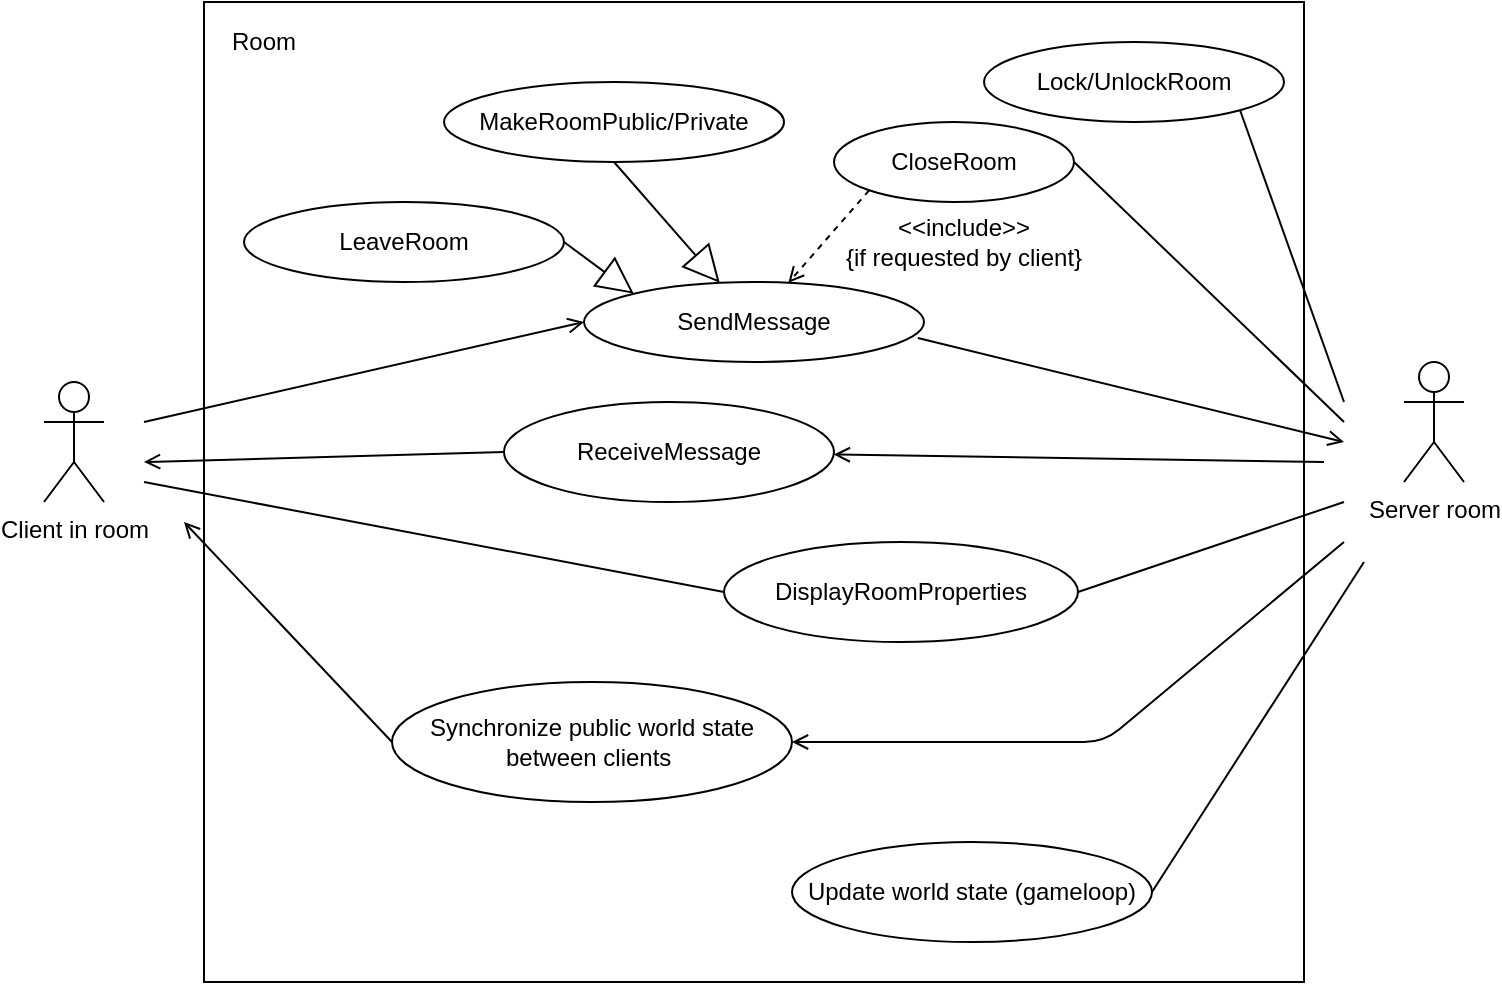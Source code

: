 <mxfile version="12.9.9" type="device"><diagram id="xsp1GrZ0aqRh_wj1siKd" name="Page-1"><mxGraphModel dx="852" dy="495" grid="1" gridSize="10" guides="1" tooltips="1" connect="1" arrows="1" fold="1" page="1" pageScale="1" pageWidth="827" pageHeight="1169" math="0" shadow="0"><root><mxCell id="0"/><mxCell id="1" parent="0"/><mxCell id="4SDq0fsbx-xUGi3U4Kvx-1" value="" style="rounded=0;whiteSpace=wrap;html=1;fillColor=none;" parent="1" vertex="1"><mxGeometry x="120" y="70" width="550" height="490" as="geometry"/></mxCell><mxCell id="4SDq0fsbx-xUGi3U4Kvx-2" value="Client in room" style="shape=umlActor;verticalLabelPosition=bottom;labelBackgroundColor=#ffffff;verticalAlign=top;html=1;outlineConnect=0;fillColor=none;" parent="1" vertex="1"><mxGeometry x="40" y="260" width="30" height="60" as="geometry"/></mxCell><mxCell id="4SDq0fsbx-xUGi3U4Kvx-5" value="Server room" style="shape=umlActor;verticalLabelPosition=bottom;labelBackgroundColor=#ffffff;verticalAlign=top;html=1;outlineConnect=0;fillColor=none;" parent="1" vertex="1"><mxGeometry x="720" y="250" width="30" height="60" as="geometry"/></mxCell><mxCell id="4SDq0fsbx-xUGi3U4Kvx-6" value="Room" style="text;html=1;strokeColor=none;fillColor=none;align=center;verticalAlign=middle;whiteSpace=wrap;rounded=0;" parent="1" vertex="1"><mxGeometry x="130" y="80" width="40" height="20" as="geometry"/></mxCell><mxCell id="hE2w93yor22K9pjkbytN-5" value="LeaveRoom" style="ellipse;whiteSpace=wrap;html=1;" parent="1" vertex="1"><mxGeometry x="140" y="170" width="160" height="40" as="geometry"/></mxCell><mxCell id="hE2w93yor22K9pjkbytN-6" value="SendMessage" style="ellipse;whiteSpace=wrap;html=1;" parent="1" vertex="1"><mxGeometry x="310" y="210" width="170" height="40" as="geometry"/></mxCell><mxCell id="hE2w93yor22K9pjkbytN-7" value="ReceiveMessage" style="ellipse;whiteSpace=wrap;html=1;" parent="1" vertex="1"><mxGeometry x="270" y="270" width="165" height="50" as="geometry"/></mxCell><mxCell id="hE2w93yor22K9pjkbytN-8" value="DisplayRoomProperties" style="ellipse;whiteSpace=wrap;html=1;" parent="1" vertex="1"><mxGeometry x="380" y="340" width="177" height="50" as="geometry"/></mxCell><mxCell id="hE2w93yor22K9pjkbytN-11" value="" style="endArrow=open;html=1;entryX=0;entryY=0.5;entryDx=0;entryDy=0;endFill=0;" parent="1" target="hE2w93yor22K9pjkbytN-6" edge="1"><mxGeometry width="50" height="50" relative="1" as="geometry"><mxPoint x="90" y="280" as="sourcePoint"/><mxPoint x="250" y="370" as="targetPoint"/></mxGeometry></mxCell><mxCell id="hE2w93yor22K9pjkbytN-14" value="" style="endArrow=open;html=1;exitX=0.982;exitY=0.7;exitDx=0;exitDy=0;endFill=0;exitPerimeter=0;" parent="1" source="hE2w93yor22K9pjkbytN-6" edge="1"><mxGeometry width="50" height="50" relative="1" as="geometry"><mxPoint x="490" y="350" as="sourcePoint"/><mxPoint x="690" y="290" as="targetPoint"/></mxGeometry></mxCell><mxCell id="hE2w93yor22K9pjkbytN-15" value="" style="endArrow=open;html=1;endFill=0;" parent="1" target="hE2w93yor22K9pjkbytN-7" edge="1"><mxGeometry width="50" height="50" relative="1" as="geometry"><mxPoint x="680" y="300" as="sourcePoint"/><mxPoint x="530" y="300" as="targetPoint"/></mxGeometry></mxCell><mxCell id="hE2w93yor22K9pjkbytN-16" value="" style="endArrow=open;html=1;exitX=0;exitY=0.5;exitDx=0;exitDy=0;endFill=0;" parent="1" source="hE2w93yor22K9pjkbytN-7" edge="1"><mxGeometry width="50" height="50" relative="1" as="geometry"><mxPoint x="200" y="390" as="sourcePoint"/><mxPoint x="90" y="300" as="targetPoint"/></mxGeometry></mxCell><mxCell id="hE2w93yor22K9pjkbytN-18" value="" style="endArrow=none;html=1;entryX=0;entryY=0.5;entryDx=0;entryDy=0;" parent="1" target="hE2w93yor22K9pjkbytN-8" edge="1"><mxGeometry width="50" height="50" relative="1" as="geometry"><mxPoint x="90" y="310" as="sourcePoint"/><mxPoint x="210" y="380" as="targetPoint"/></mxGeometry></mxCell><mxCell id="hE2w93yor22K9pjkbytN-19" value="" style="endArrow=none;html=1;exitX=1;exitY=0.5;exitDx=0;exitDy=0;" parent="1" source="hE2w93yor22K9pjkbytN-8" edge="1"><mxGeometry width="50" height="50" relative="1" as="geometry"><mxPoint x="530" y="400" as="sourcePoint"/><mxPoint x="690" y="320" as="targetPoint"/></mxGeometry></mxCell><mxCell id="hE2w93yor22K9pjkbytN-22" value="Synchronize public world state between clients&amp;nbsp;" style="ellipse;whiteSpace=wrap;html=1;" parent="1" vertex="1"><mxGeometry x="214" y="410" width="200" height="60" as="geometry"/></mxCell><mxCell id="hE2w93yor22K9pjkbytN-23" value="" style="endArrow=open;html=1;endFill=0;" parent="1" target="hE2w93yor22K9pjkbytN-22" edge="1"><mxGeometry width="50" height="50" relative="1" as="geometry"><mxPoint x="690" y="340" as="sourcePoint"/><mxPoint x="730" y="390" as="targetPoint"/><Array as="points"><mxPoint x="570" y="440"/></Array></mxGeometry></mxCell><mxCell id="hE2w93yor22K9pjkbytN-24" value="" style="endArrow=open;html=1;exitX=0;exitY=0.5;exitDx=0;exitDy=0;endFill=0;" parent="1" source="hE2w93yor22K9pjkbytN-22" edge="1"><mxGeometry width="50" height="50" relative="1" as="geometry"><mxPoint x="40" y="510" as="sourcePoint"/><mxPoint x="110" y="330" as="targetPoint"/></mxGeometry></mxCell><mxCell id="hE2w93yor22K9pjkbytN-25" value="Update world state (gameloop)" style="ellipse;whiteSpace=wrap;html=1;" parent="1" vertex="1"><mxGeometry x="414" y="490" width="180" height="50" as="geometry"/></mxCell><mxCell id="hE2w93yor22K9pjkbytN-26" value="" style="endArrow=none;html=1;exitX=1;exitY=0.5;exitDx=0;exitDy=0;" parent="1" source="hE2w93yor22K9pjkbytN-25" edge="1"><mxGeometry width="50" height="50" relative="1" as="geometry"><mxPoint x="730" y="450" as="sourcePoint"/><mxPoint x="700" y="350" as="targetPoint"/></mxGeometry></mxCell><mxCell id="hE2w93yor22K9pjkbytN-27" value="MakeRoomPublic/Private" style="ellipse;whiteSpace=wrap;html=1;" parent="1" vertex="1"><mxGeometry x="240" y="110" width="170" height="40" as="geometry"/></mxCell><mxCell id="hE2w93yor22K9pjkbytN-28" value="Lock/UnlockRoom" style="ellipse;whiteSpace=wrap;html=1;" parent="1" vertex="1"><mxGeometry x="510" y="90" width="150" height="40" as="geometry"/></mxCell><mxCell id="hE2w93yor22K9pjkbytN-31" value="" style="endArrow=block;endSize=16;endFill=0;html=1;exitX=0.5;exitY=1;exitDx=0;exitDy=0;" parent="1" target="hE2w93yor22K9pjkbytN-6" edge="1" source="hE2w93yor22K9pjkbytN-27"><mxGeometry width="160" relative="1" as="geometry"><mxPoint x="395" y="141" as="sourcePoint"/><mxPoint x="300" y="210" as="targetPoint"/></mxGeometry></mxCell><mxCell id="hE2w93yor22K9pjkbytN-32" value="" style="endArrow=none;html=1;entryX=1;entryY=1;entryDx=0;entryDy=0;" parent="1" target="hE2w93yor22K9pjkbytN-28" edge="1"><mxGeometry width="50" height="50" relative="1" as="geometry"><mxPoint x="690" y="270" as="sourcePoint"/><mxPoint x="210" y="180" as="targetPoint"/></mxGeometry></mxCell><mxCell id="hE2w93yor22K9pjkbytN-33" value="" style="endArrow=open;html=1;dashed=1;endFill=0;exitX=0;exitY=1;exitDx=0;exitDy=0;" parent="1" source="jj97iB_o_XAvas_066Rc-1" target="hE2w93yor22K9pjkbytN-6" edge="1"><mxGeometry width="50" height="50" relative="1" as="geometry"><mxPoint x="470" y="170" as="sourcePoint"/><mxPoint x="280" y="200" as="targetPoint"/></mxGeometry></mxCell><mxCell id="hE2w93yor22K9pjkbytN-34" value="&amp;lt;&amp;lt;include&amp;gt;&amp;gt;&lt;br&gt;{if requested by client}" style="text;html=1;strokeColor=none;fillColor=none;align=center;verticalAlign=middle;whiteSpace=wrap;rounded=0;" parent="1" vertex="1"><mxGeometry x="435" y="180" width="130" height="20" as="geometry"/></mxCell><mxCell id="hE2w93yor22K9pjkbytN-35" value="" style="endArrow=block;endSize=16;endFill=0;html=1;exitX=1;exitY=0.5;exitDx=0;exitDy=0;entryX=0;entryY=0;entryDx=0;entryDy=0;" parent="1" source="hE2w93yor22K9pjkbytN-5" target="hE2w93yor22K9pjkbytN-6" edge="1"><mxGeometry width="160" relative="1" as="geometry"><mxPoint x="210" y="170" as="sourcePoint"/><mxPoint x="370" y="170" as="targetPoint"/></mxGeometry></mxCell><mxCell id="jj97iB_o_XAvas_066Rc-1" value="CloseRoom" style="ellipse;whiteSpace=wrap;html=1;" vertex="1" parent="1"><mxGeometry x="435" y="130" width="120" height="40" as="geometry"/></mxCell><mxCell id="jj97iB_o_XAvas_066Rc-2" value="" style="endArrow=none;html=1;exitX=1;exitY=0.5;exitDx=0;exitDy=0;" edge="1" parent="1" source="jj97iB_o_XAvas_066Rc-1"><mxGeometry width="50" height="50" relative="1" as="geometry"><mxPoint x="100" y="170" as="sourcePoint"/><mxPoint x="690" y="280" as="targetPoint"/></mxGeometry></mxCell></root></mxGraphModel></diagram></mxfile>